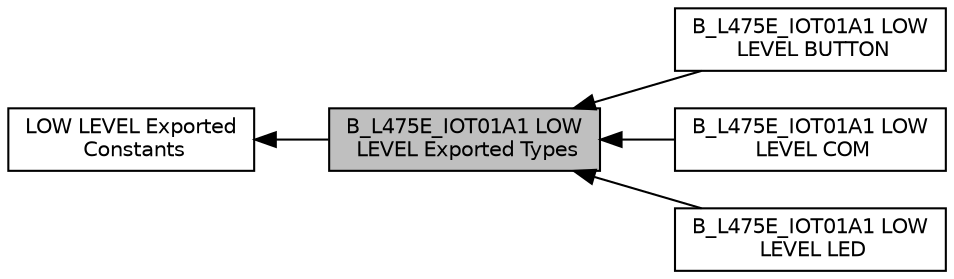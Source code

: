 digraph "B_L475E_IOT01A1 LOW LEVEL Exported Types"
{
  edge [fontname="Helvetica",fontsize="10",labelfontname="Helvetica",labelfontsize="10"];
  node [fontname="Helvetica",fontsize="10",shape=box];
  rankdir=LR;
  Node4 [label="B_L475E_IOT01A1 LOW\l LEVEL BUTTON",height=0.2,width=0.4,color="black", fillcolor="white", style="filled",URL="$group___b___l475_e___i_o_t01_a1___l_o_w___l_e_v_e_l___b_u_t_t_o_n.html",tooltip=" "];
  Node5 [label="B_L475E_IOT01A1 LOW\l LEVEL COM",height=0.2,width=0.4,color="black", fillcolor="white", style="filled",URL="$group___b___l475_e___i_o_t01_a1___l_o_w___l_e_v_e_l___c_o_m.html",tooltip=" "];
  Node1 [label="B_L475E_IOT01A1 LOW\l LEVEL Exported Types",height=0.2,width=0.4,color="black", fillcolor="grey75", style="filled", fontcolor="black",tooltip=" "];
  Node3 [label="B_L475E_IOT01A1 LOW\l LEVEL LED",height=0.2,width=0.4,color="black", fillcolor="white", style="filled",URL="$group___b___l475_e___i_o_t01_a1___l_o_w___l_e_v_e_l___l_e_d.html",tooltip=" "];
  Node2 [label="LOW LEVEL Exported\l Constants",height=0.2,width=0.4,color="black", fillcolor="white", style="filled",URL="$group___s_t_m32_l4_x_x___n_u_c_l_e_o___l_o_w___l_e_v_e_l___exported___constants.html",tooltip=" "];
  Node2->Node1 [shape=plaintext, dir="back", style="solid"];
  Node1->Node3 [shape=plaintext, dir="back", style="solid"];
  Node1->Node4 [shape=plaintext, dir="back", style="solid"];
  Node1->Node5 [shape=plaintext, dir="back", style="solid"];
}
